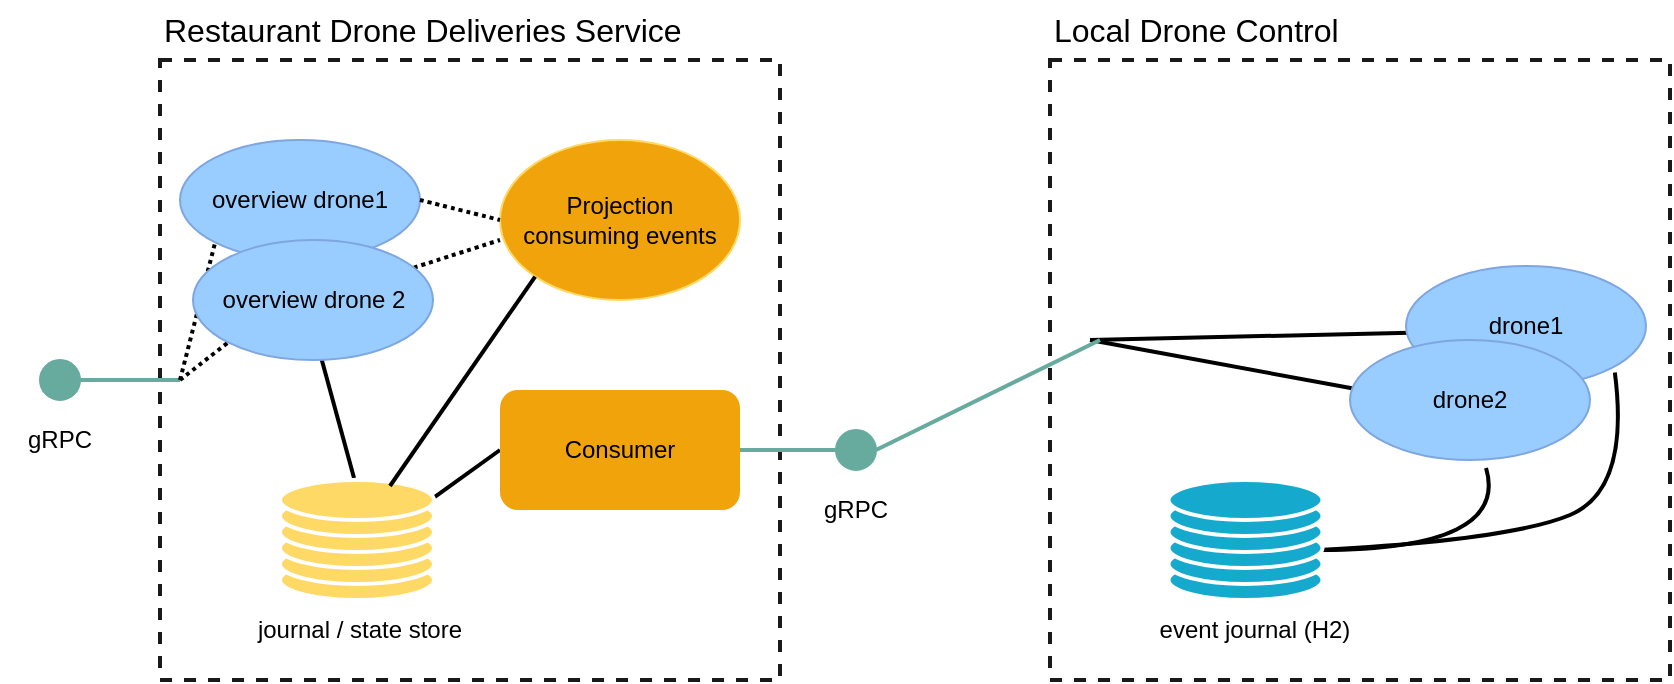 <mxfile version="21.7.2" type="device">
  <diagram name="Page-1" id="AsP60JgBl1jaJY_T1ypP">
    <mxGraphModel dx="2021" dy="509" grid="1" gridSize="10" guides="1" tooltips="1" connect="1" arrows="1" fold="1" page="1" pageScale="1" pageWidth="827" pageHeight="1169" math="0" shadow="0">
      <root>
        <mxCell id="0" />
        <mxCell id="1" parent="0" />
        <mxCell id="RCY_YdU3tRwvYc69ySKf-1" value="" style="whiteSpace=wrap;html=1;aspect=fixed;fillColor=#FFFFFF;strokeColor=#1A1A1A;strokeWidth=2;dashed=1;" vertex="1" parent="1">
          <mxGeometry x="50" y="70" width="310" height="310" as="geometry" />
        </mxCell>
        <mxCell id="RCY_YdU3tRwvYc69ySKf-4" value="" style="endArrow=none;html=1;rounded=0;strokeWidth=2;endFill=0;exitX=1;exitY=0.5;exitDx=0;exitDy=0;entryX=0;entryY=0.5;entryDx=0;entryDy=0;strokeColor=#67AB9F;" edge="1" parent="1" target="RCY_YdU3tRwvYc69ySKf-6" source="RCY_YdU3tRwvYc69ySKf-17">
          <mxGeometry width="50" height="50" relative="1" as="geometry">
            <mxPoint x="330" y="190" as="sourcePoint" />
            <mxPoint x="410" y="200" as="targetPoint" />
          </mxGeometry>
        </mxCell>
        <mxCell id="RCY_YdU3tRwvYc69ySKf-6" value="" style="ellipse;whiteSpace=wrap;html=1;aspect=fixed;strokeColor=#67AB9F;fillColor=#67AB9F;" vertex="1" parent="1">
          <mxGeometry x="388" y="255" width="20" height="20" as="geometry" />
        </mxCell>
        <mxCell id="RCY_YdU3tRwvYc69ySKf-7" value="gRPC" style="text;html=1;strokeColor=none;fillColor=none;align=center;verticalAlign=middle;whiteSpace=wrap;rounded=0;" vertex="1" parent="1">
          <mxGeometry x="368" y="280" width="60" height="30" as="geometry" />
        </mxCell>
        <mxCell id="RCY_YdU3tRwvYc69ySKf-8" value="" style="endArrow=none;html=1;rounded=0;exitX=0;exitY=0.5;exitDx=0;exitDy=0;strokeWidth=2;endFill=0;" edge="1" parent="1" source="RCY_YdU3tRwvYc69ySKf-17">
          <mxGeometry width="50" height="50" relative="1" as="geometry">
            <mxPoint x="270" y="220" as="sourcePoint" />
            <mxPoint x="185" y="290.217" as="targetPoint" />
          </mxGeometry>
        </mxCell>
        <mxCell id="RCY_YdU3tRwvYc69ySKf-9" value="" style="endArrow=none;html=1;rounded=0;strokeWidth=2;endFill=0;exitX=0.367;exitY=-0.014;exitDx=0;exitDy=0;exitPerimeter=0;" edge="1" parent="1">
          <mxGeometry width="50" height="50" relative="1" as="geometry">
            <mxPoint x="147.02" y="279.02" as="sourcePoint" />
            <mxPoint x="130.733" y="219.355" as="targetPoint" />
          </mxGeometry>
        </mxCell>
        <mxCell id="RCY_YdU3tRwvYc69ySKf-13" value="Restaurant Drone Deliveries Service" style="text;html=1;strokeColor=none;fillColor=none;align=left;verticalAlign=middle;whiteSpace=wrap;rounded=0;fontSize=16;" vertex="1" parent="1">
          <mxGeometry x="50" y="40" width="290" height="30" as="geometry" />
        </mxCell>
        <mxCell id="RCY_YdU3tRwvYc69ySKf-15" value="journal / state store" style="text;html=1;strokeColor=none;fillColor=none;align=center;verticalAlign=middle;whiteSpace=wrap;rounded=0;" vertex="1" parent="1">
          <mxGeometry x="90" y="340" width="120" height="30" as="geometry" />
        </mxCell>
        <mxCell id="RCY_YdU3tRwvYc69ySKf-17" value="Consumer" style="rounded=1;whiteSpace=wrap;html=1;fillColor=#f0a30a;fontColor=#000000;strokeColor=none;" vertex="1" parent="1">
          <mxGeometry x="220" y="235" width="120" height="60" as="geometry" />
        </mxCell>
        <mxCell id="RCY_YdU3tRwvYc69ySKf-18" value="Projection &lt;br&gt;consuming events" style="ellipse;whiteSpace=wrap;html=1;fillColor=#f0a30a;strokeColor=#FFD966;fontColor=#000000;" vertex="1" parent="1">
          <mxGeometry x="220" y="110" width="120" height="80" as="geometry" />
        </mxCell>
        <mxCell id="RCY_YdU3tRwvYc69ySKf-26" value="" style="group" vertex="1" connectable="0" parent="1">
          <mxGeometry x="110" y="280" width="77" height="60" as="geometry" />
        </mxCell>
        <mxCell id="RCY_YdU3tRwvYc69ySKf-27" value="" style="ellipse;whiteSpace=wrap;html=1;fillColor=#FFD966;strokeColor=#FFFFFF;strokeWidth=2;" vertex="1" parent="RCY_YdU3tRwvYc69ySKf-26">
          <mxGeometry y="40" width="77" height="20" as="geometry" />
        </mxCell>
        <mxCell id="RCY_YdU3tRwvYc69ySKf-28" value="" style="ellipse;whiteSpace=wrap;html=1;fillColor=#FFD966;strokeColor=#FFFFFF;strokeWidth=2;" vertex="1" parent="RCY_YdU3tRwvYc69ySKf-26">
          <mxGeometry y="32" width="77" height="20" as="geometry" />
        </mxCell>
        <mxCell id="RCY_YdU3tRwvYc69ySKf-29" value="" style="ellipse;whiteSpace=wrap;html=1;fillColor=#FFD966;strokeColor=#FFFFFF;strokeWidth=2;" vertex="1" parent="RCY_YdU3tRwvYc69ySKf-26">
          <mxGeometry y="24" width="77" height="20" as="geometry" />
        </mxCell>
        <mxCell id="RCY_YdU3tRwvYc69ySKf-30" value="" style="ellipse;whiteSpace=wrap;html=1;fillColor=#FFD966;strokeColor=#FFFFFF;strokeWidth=2;container=0;" vertex="1" parent="RCY_YdU3tRwvYc69ySKf-26">
          <mxGeometry y="16" width="77" height="20" as="geometry" />
        </mxCell>
        <mxCell id="RCY_YdU3tRwvYc69ySKf-31" value="" style="ellipse;whiteSpace=wrap;html=1;fillColor=#FFD966;strokeColor=#FFFFFF;strokeWidth=2;" vertex="1" parent="RCY_YdU3tRwvYc69ySKf-26">
          <mxGeometry y="8" width="77" height="20" as="geometry" />
        </mxCell>
        <mxCell id="RCY_YdU3tRwvYc69ySKf-32" value="" style="ellipse;whiteSpace=wrap;html=1;fillColor=#FFD966;strokeColor=#FFFFFF;strokeWidth=2;" vertex="1" parent="RCY_YdU3tRwvYc69ySKf-26">
          <mxGeometry width="77" height="20" as="geometry" />
        </mxCell>
        <mxCell id="RCY_YdU3tRwvYc69ySKf-35" value="" style="rounded=0;orthogonalLoop=1;jettySize=auto;html=1;strokeWidth=2;endArrow=none;endFill=0;exitX=1;exitY=0.5;exitDx=0;exitDy=0;strokeColor=#67AB9F;" edge="1" parent="1" source="RCY_YdU3tRwvYc69ySKf-36">
          <mxGeometry relative="1" as="geometry">
            <mxPoint x="70" y="240" as="sourcePoint" />
            <mxPoint x="60" y="230" as="targetPoint" />
          </mxGeometry>
        </mxCell>
        <mxCell id="RCY_YdU3tRwvYc69ySKf-36" value="" style="ellipse;whiteSpace=wrap;html=1;aspect=fixed;strokeColor=#67AB9F;fillColor=#67AB9F;" vertex="1" parent="1">
          <mxGeometry x="-10" y="220" width="20" height="20" as="geometry" />
        </mxCell>
        <mxCell id="RCY_YdU3tRwvYc69ySKf-37" value="gRPC" style="text;html=1;strokeColor=none;fillColor=none;align=center;verticalAlign=middle;whiteSpace=wrap;rounded=0;" vertex="1" parent="1">
          <mxGeometry x="-30" y="245" width="60" height="30" as="geometry" />
        </mxCell>
        <mxCell id="RCY_YdU3tRwvYc69ySKf-38" value="overview drone1" style="ellipse;whiteSpace=wrap;html=1;fillColor=#99CCFF;strokeColor=#7EA6E0;fontColor=#000000;" vertex="1" parent="1">
          <mxGeometry x="60" y="110" width="120" height="60" as="geometry" />
        </mxCell>
        <mxCell id="RCY_YdU3tRwvYc69ySKf-40" value="" style="endArrow=none;html=1;rounded=0;exitX=0;exitY=1;exitDx=0;exitDy=0;strokeWidth=2;endFill=0;entryX=0.714;entryY=0.15;entryDx=0;entryDy=0;entryPerimeter=0;" edge="1" parent="1" source="RCY_YdU3tRwvYc69ySKf-18" target="RCY_YdU3tRwvYc69ySKf-32">
          <mxGeometry width="50" height="50" relative="1" as="geometry">
            <mxPoint x="230" y="275" as="sourcePoint" />
            <mxPoint x="195" y="300.217" as="targetPoint" />
          </mxGeometry>
        </mxCell>
        <mxCell id="RCY_YdU3tRwvYc69ySKf-41" value="" style="endArrow=none;html=1;exitX=1;exitY=0.5;exitDx=0;exitDy=0;strokeWidth=2;endFill=0;curved=1;dashed=1;entryX=0;entryY=0.5;entryDx=0;entryDy=0;dashPattern=1 1;" edge="1" parent="1" source="RCY_YdU3tRwvYc69ySKf-38" target="RCY_YdU3tRwvYc69ySKf-18">
          <mxGeometry width="50" height="50" relative="1" as="geometry">
            <mxPoint x="230" y="610" as="sourcePoint" />
            <mxPoint x="280" y="615" as="targetPoint" />
          </mxGeometry>
        </mxCell>
        <mxCell id="RCY_YdU3tRwvYc69ySKf-42" value="" style="endArrow=none;html=1;strokeWidth=2;endFill=0;curved=1;dashed=1;dashPattern=1 1;" edge="1" parent="1" source="RCY_YdU3tRwvYc69ySKf-39">
          <mxGeometry width="50" height="50" relative="1" as="geometry">
            <mxPoint x="204" y="160" as="sourcePoint" />
            <mxPoint x="220" y="160" as="targetPoint" />
          </mxGeometry>
        </mxCell>
        <mxCell id="RCY_YdU3tRwvYc69ySKf-44" value="" style="endArrow=none;html=1;strokeWidth=2;endFill=0;curved=1;dashed=1;entryX=0;entryY=1;entryDx=0;entryDy=0;dashPattern=1 1;" edge="1" parent="1" target="RCY_YdU3tRwvYc69ySKf-38">
          <mxGeometry width="50" height="50" relative="1" as="geometry">
            <mxPoint x="60" y="230" as="sourcePoint" />
            <mxPoint x="94" y="221" as="targetPoint" />
          </mxGeometry>
        </mxCell>
        <mxCell id="RCY_YdU3tRwvYc69ySKf-43" value="" style="endArrow=none;html=1;strokeWidth=2;endFill=0;curved=1;dashed=1;entryX=0;entryY=1;entryDx=0;entryDy=0;dashPattern=1 1;" edge="1" parent="1" target="RCY_YdU3tRwvYc69ySKf-39">
          <mxGeometry width="50" height="50" relative="1" as="geometry">
            <mxPoint x="60" y="230" as="sourcePoint" />
            <mxPoint x="230" y="170" as="targetPoint" />
          </mxGeometry>
        </mxCell>
        <mxCell id="RCY_YdU3tRwvYc69ySKf-39" value="overview drone 2" style="ellipse;whiteSpace=wrap;html=1;fillColor=#99CCFF;strokeColor=#7EA6E0;fontColor=#000000;" vertex="1" parent="1">
          <mxGeometry x="66.5" y="160" width="120" height="60" as="geometry" />
        </mxCell>
        <mxCell id="RCY_YdU3tRwvYc69ySKf-46" value="" style="whiteSpace=wrap;html=1;aspect=fixed;fillColor=#FFFFFF;strokeColor=#1A1A1A;dashed=1;strokeWidth=2;" vertex="1" parent="1">
          <mxGeometry x="495" y="70" width="310" height="310" as="geometry" />
        </mxCell>
        <mxCell id="RCY_YdU3tRwvYc69ySKf-47" value="" style="endArrow=none;html=1;exitX=0.567;exitY=0.983;exitDx=0;exitDy=0;exitPerimeter=0;entryX=1;entryY=0.5;entryDx=0;entryDy=0;entryPerimeter=0;strokeWidth=2;endFill=0;jumpStyle=none;strokeColor=default;curved=1;" edge="1" parent="1">
          <mxGeometry width="50" height="50" relative="1" as="geometry">
            <mxPoint x="713.04" y="273.98" as="sourcePoint" />
            <mxPoint x="630" y="315" as="targetPoint" />
            <Array as="points">
              <mxPoint x="725" y="315" />
            </Array>
          </mxGeometry>
        </mxCell>
        <mxCell id="RCY_YdU3tRwvYc69ySKf-48" value="" style="endArrow=none;html=1;exitX=1;exitY=1;exitDx=0;exitDy=0;strokeWidth=2;endFill=0;curved=1;entryX=1;entryY=0.5;entryDx=0;entryDy=0;entryPerimeter=0;" edge="1" parent="1">
          <mxGeometry width="50" height="50" relative="1" as="geometry">
            <mxPoint x="777.426" y="226.213" as="sourcePoint" />
            <mxPoint x="630" y="315" as="targetPoint" />
            <Array as="points">
              <mxPoint x="785" y="285" />
              <mxPoint x="725" y="310" />
            </Array>
          </mxGeometry>
        </mxCell>
        <mxCell id="RCY_YdU3tRwvYc69ySKf-49" value="Local Drone Control" style="text;html=1;strokeColor=none;fillColor=none;align=left;verticalAlign=middle;whiteSpace=wrap;rounded=0;fontSize=16;" vertex="1" parent="1">
          <mxGeometry x="495" y="40" width="200" height="30" as="geometry" />
        </mxCell>
        <mxCell id="RCY_YdU3tRwvYc69ySKf-51" value="" style="endArrow=none;html=1;rounded=0;strokeWidth=2;" edge="1" parent="1">
          <mxGeometry width="50" height="50" relative="1" as="geometry">
            <mxPoint x="515" y="210" as="sourcePoint" />
            <mxPoint x="675.062" y="206.362" as="targetPoint" />
          </mxGeometry>
        </mxCell>
        <mxCell id="RCY_YdU3tRwvYc69ySKf-52" value="" style="endArrow=none;html=1;rounded=0;strokeWidth=2;" edge="1" parent="1">
          <mxGeometry width="50" height="50" relative="1" as="geometry">
            <mxPoint x="515" y="210" as="sourcePoint" />
            <mxPoint x="648.699" y="234.629" as="targetPoint" />
          </mxGeometry>
        </mxCell>
        <mxCell id="RCY_YdU3tRwvYc69ySKf-54" value="drone1" style="ellipse;whiteSpace=wrap;html=1;fillColor=#99CCFF;strokeColor=#7EA6E0;fontColor=#000000;" vertex="1" parent="1">
          <mxGeometry x="673" y="173" width="120" height="60" as="geometry" />
        </mxCell>
        <mxCell id="RCY_YdU3tRwvYc69ySKf-55" value="drone2" style="ellipse;whiteSpace=wrap;html=1;fillColor=#99CCFF;strokeColor=#7EA6E0;fontColor=#000000;" vertex="1" parent="1">
          <mxGeometry x="645" y="210" width="120" height="60" as="geometry" />
        </mxCell>
        <mxCell id="RCY_YdU3tRwvYc69ySKf-57" value="" style="group" vertex="1" connectable="0" parent="1">
          <mxGeometry x="554.25" y="280" width="77" height="60" as="geometry" />
        </mxCell>
        <mxCell id="RCY_YdU3tRwvYc69ySKf-58" value="" style="ellipse;whiteSpace=wrap;html=1;fillColor=#15a9ce;strokeColor=#FFFFFF;strokeWidth=2;" vertex="1" parent="RCY_YdU3tRwvYc69ySKf-57">
          <mxGeometry y="40" width="77" height="20" as="geometry" />
        </mxCell>
        <mxCell id="RCY_YdU3tRwvYc69ySKf-59" value="" style="ellipse;whiteSpace=wrap;html=1;fillColor=#15a9ce;strokeColor=#FFFFFF;strokeWidth=2;" vertex="1" parent="RCY_YdU3tRwvYc69ySKf-57">
          <mxGeometry y="32" width="77" height="20" as="geometry" />
        </mxCell>
        <mxCell id="RCY_YdU3tRwvYc69ySKf-60" value="" style="ellipse;whiteSpace=wrap;html=1;fillColor=#15a9ce;strokeColor=#FFFFFF;strokeWidth=2;" vertex="1" parent="RCY_YdU3tRwvYc69ySKf-57">
          <mxGeometry y="24" width="77" height="20" as="geometry" />
        </mxCell>
        <mxCell id="RCY_YdU3tRwvYc69ySKf-61" value="" style="ellipse;whiteSpace=wrap;html=1;fillColor=#15a9ce;strokeColor=#FFFFFF;strokeWidth=2;" vertex="1" parent="RCY_YdU3tRwvYc69ySKf-57">
          <mxGeometry y="16" width="77" height="20" as="geometry" />
        </mxCell>
        <mxCell id="RCY_YdU3tRwvYc69ySKf-62" value="" style="ellipse;whiteSpace=wrap;html=1;fillColor=#15a9ce;strokeColor=#FFFFFF;strokeWidth=2;" vertex="1" parent="RCY_YdU3tRwvYc69ySKf-57">
          <mxGeometry y="8" width="77" height="20" as="geometry" />
        </mxCell>
        <mxCell id="RCY_YdU3tRwvYc69ySKf-63" value="" style="ellipse;whiteSpace=wrap;html=1;fillColor=#15a9ce;strokeColor=#FFFFFF;strokeWidth=2;" vertex="1" parent="RCY_YdU3tRwvYc69ySKf-57">
          <mxGeometry width="77" height="20" as="geometry" />
        </mxCell>
        <mxCell id="RCY_YdU3tRwvYc69ySKf-64" value="event journal (H2)" style="text;html=1;strokeColor=none;fillColor=none;align=center;verticalAlign=middle;whiteSpace=wrap;rounded=0;" vertex="1" parent="1">
          <mxGeometry x="545" y="340" width="105" height="30" as="geometry" />
        </mxCell>
        <mxCell id="RCY_YdU3tRwvYc69ySKf-5" value="" style="rounded=0;orthogonalLoop=1;jettySize=auto;html=1;strokeWidth=2;endArrow=none;endFill=0;exitX=1;exitY=0.5;exitDx=0;exitDy=0;strokeColor=#67AB9F;" edge="1" parent="1" source="RCY_YdU3tRwvYc69ySKf-6">
          <mxGeometry relative="1" as="geometry">
            <mxPoint x="470" y="200" as="sourcePoint" />
            <mxPoint x="520" y="210" as="targetPoint" />
          </mxGeometry>
        </mxCell>
      </root>
    </mxGraphModel>
  </diagram>
</mxfile>
